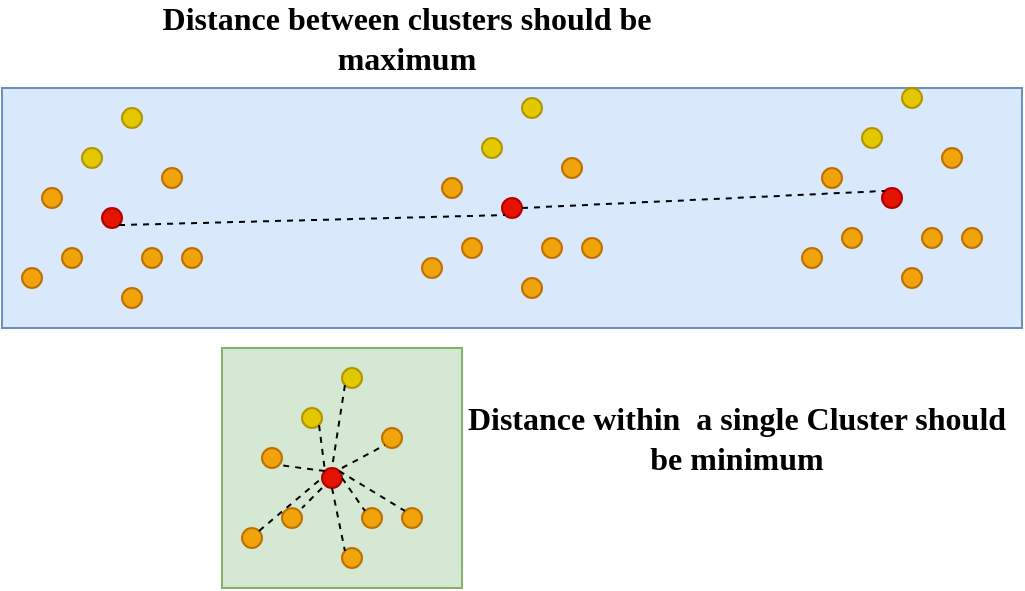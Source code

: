 <mxfile version="18.1.2" type="device"><diagram id="-7O9XF2Tz6D4TipUzBAE" name="Page-1"><mxGraphModel dx="868" dy="482" grid="1" gridSize="10" guides="1" tooltips="1" connect="1" arrows="1" fold="1" page="1" pageScale="1" pageWidth="1100" pageHeight="850" math="0" shadow="0"><root><mxCell id="0"/><mxCell id="1" parent="0"/><mxCell id="x-16egdMvaQCJP4dbQC5-149" value="" style="rounded=0;whiteSpace=wrap;html=1;fillColor=#d5e8d4;strokeColor=#82b366;" vertex="1" parent="1"><mxGeometry x="240" y="300" width="120" height="120" as="geometry"/></mxCell><mxCell id="x-16egdMvaQCJP4dbQC5-148" value="" style="rounded=0;whiteSpace=wrap;html=1;fillColor=#dae8fc;strokeColor=#6c8ebf;" vertex="1" parent="1"><mxGeometry x="130" y="170" width="510" height="120" as="geometry"/></mxCell><mxCell id="x-16egdMvaQCJP4dbQC5-2" value="" style="ellipse;whiteSpace=wrap;html=1;aspect=fixed;fillColor=#e51400;strokeColor=#B20000;fontColor=#ffffff;" vertex="1" parent="1"><mxGeometry x="180" y="230" width="10" height="10" as="geometry"/></mxCell><mxCell id="x-16egdMvaQCJP4dbQC5-3" value="" style="ellipse;whiteSpace=wrap;html=1;aspect=fixed;fillColor=#f0a30a;fontColor=#000000;strokeColor=#BD7000;" vertex="1" parent="1"><mxGeometry x="210" y="210" width="10" height="10" as="geometry"/></mxCell><mxCell id="x-16egdMvaQCJP4dbQC5-4" value="" style="ellipse;whiteSpace=wrap;html=1;aspect=fixed;fillColor=#f0a30a;fontColor=#000000;strokeColor=#BD7000;" vertex="1" parent="1"><mxGeometry x="160" y="250" width="10" height="10" as="geometry"/></mxCell><mxCell id="x-16egdMvaQCJP4dbQC5-5" value="" style="ellipse;whiteSpace=wrap;html=1;aspect=fixed;fillColor=#e3c800;fontColor=#000000;strokeColor=#B09500;" vertex="1" parent="1"><mxGeometry x="170" y="200" width="10" height="10" as="geometry"/></mxCell><mxCell id="x-16egdMvaQCJP4dbQC5-6" value="" style="ellipse;whiteSpace=wrap;html=1;aspect=fixed;fillColor=#f0a30a;fontColor=#000000;strokeColor=#BD7000;" vertex="1" parent="1"><mxGeometry x="200" y="250" width="10" height="10" as="geometry"/></mxCell><mxCell id="x-16egdMvaQCJP4dbQC5-7" value="" style="ellipse;whiteSpace=wrap;html=1;aspect=fixed;fillColor=#f0a30a;fontColor=#000000;strokeColor=#BD7000;" vertex="1" parent="1"><mxGeometry x="190" y="270" width="10" height="10" as="geometry"/></mxCell><mxCell id="x-16egdMvaQCJP4dbQC5-8" value="" style="ellipse;whiteSpace=wrap;html=1;aspect=fixed;fillColor=#f0a30a;fontColor=#000000;strokeColor=#BD7000;" vertex="1" parent="1"><mxGeometry x="220" y="250" width="10" height="10" as="geometry"/></mxCell><mxCell id="x-16egdMvaQCJP4dbQC5-9" value="" style="ellipse;whiteSpace=wrap;html=1;aspect=fixed;fillColor=#e3c800;fontColor=#000000;strokeColor=#B09500;" vertex="1" parent="1"><mxGeometry x="190" y="180" width="10" height="10" as="geometry"/></mxCell><mxCell id="x-16egdMvaQCJP4dbQC5-10" value="" style="ellipse;whiteSpace=wrap;html=1;aspect=fixed;fillColor=#f0a30a;fontColor=#000000;strokeColor=#BD7000;" vertex="1" parent="1"><mxGeometry x="150" y="220" width="10" height="10" as="geometry"/></mxCell><mxCell id="x-16egdMvaQCJP4dbQC5-12" value="" style="ellipse;whiteSpace=wrap;html=1;aspect=fixed;fillColor=#f0a30a;fontColor=#000000;strokeColor=#BD7000;" vertex="1" parent="1"><mxGeometry x="140" y="260" width="10" height="10" as="geometry"/></mxCell><mxCell id="x-16egdMvaQCJP4dbQC5-33" value="" style="ellipse;whiteSpace=wrap;html=1;aspect=fixed;fillColor=#e51400;strokeColor=#B20000;fontColor=#ffffff;" vertex="1" parent="1"><mxGeometry x="380" y="225" width="10" height="10" as="geometry"/></mxCell><mxCell id="x-16egdMvaQCJP4dbQC5-34" value="" style="ellipse;whiteSpace=wrap;html=1;aspect=fixed;fillColor=#f0a30a;fontColor=#000000;strokeColor=#BD7000;" vertex="1" parent="1"><mxGeometry x="410" y="205" width="10" height="10" as="geometry"/></mxCell><mxCell id="x-16egdMvaQCJP4dbQC5-35" value="" style="ellipse;whiteSpace=wrap;html=1;aspect=fixed;fillColor=#f0a30a;fontColor=#000000;strokeColor=#BD7000;" vertex="1" parent="1"><mxGeometry x="360" y="245" width="10" height="10" as="geometry"/></mxCell><mxCell id="x-16egdMvaQCJP4dbQC5-36" value="" style="ellipse;whiteSpace=wrap;html=1;aspect=fixed;fillColor=#e3c800;fontColor=#000000;strokeColor=#B09500;" vertex="1" parent="1"><mxGeometry x="370" y="195" width="10" height="10" as="geometry"/></mxCell><mxCell id="x-16egdMvaQCJP4dbQC5-37" value="" style="ellipse;whiteSpace=wrap;html=1;aspect=fixed;fillColor=#f0a30a;fontColor=#000000;strokeColor=#BD7000;" vertex="1" parent="1"><mxGeometry x="400" y="245" width="10" height="10" as="geometry"/></mxCell><mxCell id="x-16egdMvaQCJP4dbQC5-38" value="" style="ellipse;whiteSpace=wrap;html=1;aspect=fixed;fillColor=#f0a30a;fontColor=#000000;strokeColor=#BD7000;" vertex="1" parent="1"><mxGeometry x="390" y="265" width="10" height="10" as="geometry"/></mxCell><mxCell id="x-16egdMvaQCJP4dbQC5-39" value="" style="ellipse;whiteSpace=wrap;html=1;aspect=fixed;fillColor=#f0a30a;fontColor=#000000;strokeColor=#BD7000;" vertex="1" parent="1"><mxGeometry x="420" y="245" width="10" height="10" as="geometry"/></mxCell><mxCell id="x-16egdMvaQCJP4dbQC5-40" value="" style="ellipse;whiteSpace=wrap;html=1;aspect=fixed;fillColor=#e3c800;fontColor=#000000;strokeColor=#B09500;" vertex="1" parent="1"><mxGeometry x="390" y="175" width="10" height="10" as="geometry"/></mxCell><mxCell id="x-16egdMvaQCJP4dbQC5-41" value="" style="ellipse;whiteSpace=wrap;html=1;aspect=fixed;fillColor=#f0a30a;fontColor=#000000;strokeColor=#BD7000;" vertex="1" parent="1"><mxGeometry x="350" y="215" width="10" height="10" as="geometry"/></mxCell><mxCell id="x-16egdMvaQCJP4dbQC5-42" value="" style="ellipse;whiteSpace=wrap;html=1;aspect=fixed;fillColor=#f0a30a;fontColor=#000000;strokeColor=#BD7000;" vertex="1" parent="1"><mxGeometry x="340" y="255" width="10" height="10" as="geometry"/></mxCell><mxCell id="x-16egdMvaQCJP4dbQC5-43" value="" style="ellipse;whiteSpace=wrap;html=1;aspect=fixed;fillColor=#e51400;strokeColor=#B20000;fontColor=#ffffff;" vertex="1" parent="1"><mxGeometry x="570" y="220" width="10" height="10" as="geometry"/></mxCell><mxCell id="x-16egdMvaQCJP4dbQC5-44" value="" style="ellipse;whiteSpace=wrap;html=1;aspect=fixed;fillColor=#f0a30a;fontColor=#000000;strokeColor=#BD7000;" vertex="1" parent="1"><mxGeometry x="600" y="200" width="10" height="10" as="geometry"/></mxCell><mxCell id="x-16egdMvaQCJP4dbQC5-45" value="" style="ellipse;whiteSpace=wrap;html=1;aspect=fixed;fillColor=#f0a30a;fontColor=#000000;strokeColor=#BD7000;" vertex="1" parent="1"><mxGeometry x="550" y="240" width="10" height="10" as="geometry"/></mxCell><mxCell id="x-16egdMvaQCJP4dbQC5-46" value="" style="ellipse;whiteSpace=wrap;html=1;aspect=fixed;fillColor=#e3c800;fontColor=#000000;strokeColor=#B09500;" vertex="1" parent="1"><mxGeometry x="560" y="190" width="10" height="10" as="geometry"/></mxCell><mxCell id="x-16egdMvaQCJP4dbQC5-47" value="" style="ellipse;whiteSpace=wrap;html=1;aspect=fixed;fillColor=#f0a30a;fontColor=#000000;strokeColor=#BD7000;" vertex="1" parent="1"><mxGeometry x="590" y="240" width="10" height="10" as="geometry"/></mxCell><mxCell id="x-16egdMvaQCJP4dbQC5-48" value="" style="ellipse;whiteSpace=wrap;html=1;aspect=fixed;fillColor=#f0a30a;fontColor=#000000;strokeColor=#BD7000;" vertex="1" parent="1"><mxGeometry x="580" y="260" width="10" height="10" as="geometry"/></mxCell><mxCell id="x-16egdMvaQCJP4dbQC5-49" value="" style="ellipse;whiteSpace=wrap;html=1;aspect=fixed;fillColor=#f0a30a;fontColor=#000000;strokeColor=#BD7000;" vertex="1" parent="1"><mxGeometry x="610" y="240" width="10" height="10" as="geometry"/></mxCell><mxCell id="x-16egdMvaQCJP4dbQC5-50" value="" style="ellipse;whiteSpace=wrap;html=1;aspect=fixed;fillColor=#e3c800;fontColor=#000000;strokeColor=#B09500;" vertex="1" parent="1"><mxGeometry x="580" y="170" width="10" height="10" as="geometry"/></mxCell><mxCell id="x-16egdMvaQCJP4dbQC5-51" value="" style="ellipse;whiteSpace=wrap;html=1;aspect=fixed;fillColor=#f0a30a;fontColor=#000000;strokeColor=#BD7000;" vertex="1" parent="1"><mxGeometry x="540" y="210" width="10" height="10" as="geometry"/></mxCell><mxCell id="x-16egdMvaQCJP4dbQC5-52" value="" style="ellipse;whiteSpace=wrap;html=1;aspect=fixed;fillColor=#f0a30a;fontColor=#000000;strokeColor=#BD7000;" vertex="1" parent="1"><mxGeometry x="530" y="250" width="10" height="10" as="geometry"/></mxCell><mxCell id="x-16egdMvaQCJP4dbQC5-124" value="" style="endArrow=none;dashed=1;html=1;rounded=0;exitX=1;exitY=1;exitDx=0;exitDy=0;entryX=0;entryY=1;entryDx=0;entryDy=0;" edge="1" parent="1" source="x-16egdMvaQCJP4dbQC5-2" target="x-16egdMvaQCJP4dbQC5-33"><mxGeometry width="50" height="50" relative="1" as="geometry"><mxPoint x="350" y="290" as="sourcePoint"/><mxPoint x="400" y="240" as="targetPoint"/></mxGeometry></mxCell><mxCell id="x-16egdMvaQCJP4dbQC5-125" value="" style="endArrow=none;dashed=1;html=1;rounded=0;entryX=0;entryY=0;entryDx=0;entryDy=0;exitX=1;exitY=0.5;exitDx=0;exitDy=0;" edge="1" parent="1" source="x-16egdMvaQCJP4dbQC5-33" target="x-16egdMvaQCJP4dbQC5-43"><mxGeometry width="50" height="50" relative="1" as="geometry"><mxPoint x="350" y="290" as="sourcePoint"/><mxPoint x="400" y="240" as="targetPoint"/></mxGeometry></mxCell><mxCell id="x-16egdMvaQCJP4dbQC5-126" value="" style="ellipse;whiteSpace=wrap;html=1;aspect=fixed;fillColor=#e51400;strokeColor=#B20000;fontColor=#ffffff;" vertex="1" parent="1"><mxGeometry x="290" y="360" width="10" height="10" as="geometry"/></mxCell><mxCell id="x-16egdMvaQCJP4dbQC5-127" value="" style="ellipse;whiteSpace=wrap;html=1;aspect=fixed;fillColor=#f0a30a;fontColor=#000000;strokeColor=#BD7000;" vertex="1" parent="1"><mxGeometry x="320" y="340" width="10" height="10" as="geometry"/></mxCell><mxCell id="x-16egdMvaQCJP4dbQC5-128" value="" style="ellipse;whiteSpace=wrap;html=1;aspect=fixed;fillColor=#f0a30a;fontColor=#000000;strokeColor=#BD7000;" vertex="1" parent="1"><mxGeometry x="270" y="380" width="10" height="10" as="geometry"/></mxCell><mxCell id="x-16egdMvaQCJP4dbQC5-129" value="" style="ellipse;whiteSpace=wrap;html=1;aspect=fixed;fillColor=#e3c800;fontColor=#000000;strokeColor=#B09500;" vertex="1" parent="1"><mxGeometry x="280" y="330" width="10" height="10" as="geometry"/></mxCell><mxCell id="x-16egdMvaQCJP4dbQC5-130" value="" style="ellipse;whiteSpace=wrap;html=1;aspect=fixed;fillColor=#f0a30a;fontColor=#000000;strokeColor=#BD7000;" vertex="1" parent="1"><mxGeometry x="310" y="380" width="10" height="10" as="geometry"/></mxCell><mxCell id="x-16egdMvaQCJP4dbQC5-131" value="" style="ellipse;whiteSpace=wrap;html=1;aspect=fixed;fillColor=#f0a30a;fontColor=#000000;strokeColor=#BD7000;" vertex="1" parent="1"><mxGeometry x="300" y="400" width="10" height="10" as="geometry"/></mxCell><mxCell id="x-16egdMvaQCJP4dbQC5-132" value="" style="ellipse;whiteSpace=wrap;html=1;aspect=fixed;fillColor=#f0a30a;fontColor=#000000;strokeColor=#BD7000;" vertex="1" parent="1"><mxGeometry x="330" y="380" width="10" height="10" as="geometry"/></mxCell><mxCell id="x-16egdMvaQCJP4dbQC5-133" value="" style="ellipse;whiteSpace=wrap;html=1;aspect=fixed;fillColor=#e3c800;fontColor=#000000;strokeColor=#B09500;" vertex="1" parent="1"><mxGeometry x="300" y="310" width="10" height="10" as="geometry"/></mxCell><mxCell id="x-16egdMvaQCJP4dbQC5-134" value="" style="ellipse;whiteSpace=wrap;html=1;aspect=fixed;fillColor=#f0a30a;fontColor=#000000;strokeColor=#BD7000;" vertex="1" parent="1"><mxGeometry x="260" y="350" width="10" height="10" as="geometry"/></mxCell><mxCell id="x-16egdMvaQCJP4dbQC5-135" value="" style="ellipse;whiteSpace=wrap;html=1;aspect=fixed;fillColor=#f0a30a;fontColor=#000000;strokeColor=#BD7000;" vertex="1" parent="1"><mxGeometry x="250" y="390" width="10" height="10" as="geometry"/></mxCell><mxCell id="x-16egdMvaQCJP4dbQC5-137" value="" style="endArrow=none;dashed=1;html=1;rounded=0;entryX=0;entryY=1;entryDx=0;entryDy=0;" edge="1" parent="1" target="x-16egdMvaQCJP4dbQC5-127"><mxGeometry width="50" height="50" relative="1" as="geometry"><mxPoint x="300" y="360" as="sourcePoint"/><mxPoint x="340" y="320" as="targetPoint"/></mxGeometry></mxCell><mxCell id="x-16egdMvaQCJP4dbQC5-139" value="" style="endArrow=none;dashed=1;html=1;rounded=0;entryX=0;entryY=0;entryDx=0;entryDy=0;exitX=1;exitY=0.5;exitDx=0;exitDy=0;" edge="1" parent="1" source="x-16egdMvaQCJP4dbQC5-126" target="x-16egdMvaQCJP4dbQC5-130"><mxGeometry width="50" height="50" relative="1" as="geometry"><mxPoint x="310" y="370" as="sourcePoint"/><mxPoint x="331.464" y="358.536" as="targetPoint"/></mxGeometry></mxCell><mxCell id="x-16egdMvaQCJP4dbQC5-140" value="" style="endArrow=none;dashed=1;html=1;rounded=0;entryX=0;entryY=0;entryDx=0;entryDy=0;exitX=1;exitY=1;exitDx=0;exitDy=0;" edge="1" parent="1" source="x-16egdMvaQCJP4dbQC5-129" target="x-16egdMvaQCJP4dbQC5-126"><mxGeometry width="50" height="50" relative="1" as="geometry"><mxPoint x="280" y="340" as="sourcePoint"/><mxPoint x="330" y="290" as="targetPoint"/></mxGeometry></mxCell><mxCell id="x-16egdMvaQCJP4dbQC5-141" value="" style="endArrow=none;dashed=1;html=1;rounded=0;entryX=0;entryY=0;entryDx=0;entryDy=0;exitX=1;exitY=0;exitDx=0;exitDy=0;" edge="1" parent="1" source="x-16egdMvaQCJP4dbQC5-126" target="x-16egdMvaQCJP4dbQC5-132"><mxGeometry width="50" height="50" relative="1" as="geometry"><mxPoint x="300" y="370" as="sourcePoint"/><mxPoint x="331.464" y="358.536" as="targetPoint"/></mxGeometry></mxCell><mxCell id="x-16egdMvaQCJP4dbQC5-142" value="" style="endArrow=none;dashed=1;html=1;rounded=0;exitX=0;exitY=1;exitDx=0;exitDy=0;" edge="1" parent="1" source="x-16egdMvaQCJP4dbQC5-133"><mxGeometry width="50" height="50" relative="1" as="geometry"><mxPoint x="299.996" y="310.004" as="sourcePoint"/><mxPoint x="295" y="360" as="targetPoint"/></mxGeometry></mxCell><mxCell id="x-16egdMvaQCJP4dbQC5-143" value="" style="endArrow=none;dashed=1;html=1;rounded=0;" edge="1" parent="1"><mxGeometry width="50" height="50" relative="1" as="geometry"><mxPoint x="290" y="370" as="sourcePoint"/><mxPoint x="280" y="380" as="targetPoint"/></mxGeometry></mxCell><mxCell id="x-16egdMvaQCJP4dbQC5-144" value="" style="endArrow=none;dashed=1;html=1;rounded=0;entryX=0;entryY=0;entryDx=0;entryDy=0;exitX=0.5;exitY=1;exitDx=0;exitDy=0;" edge="1" parent="1" source="x-16egdMvaQCJP4dbQC5-126" target="x-16egdMvaQCJP4dbQC5-131"><mxGeometry width="50" height="50" relative="1" as="geometry"><mxPoint x="300" y="380" as="sourcePoint"/><mxPoint x="290" y="390" as="targetPoint"/></mxGeometry></mxCell><mxCell id="x-16egdMvaQCJP4dbQC5-145" value="" style="endArrow=none;dashed=1;html=1;rounded=0;exitX=0;exitY=0;exitDx=0;exitDy=0;entryX=1;entryY=1;entryDx=0;entryDy=0;" edge="1" parent="1" source="x-16egdMvaQCJP4dbQC5-126" target="x-16egdMvaQCJP4dbQC5-134"><mxGeometry width="50" height="50" relative="1" as="geometry"><mxPoint x="210" y="400" as="sourcePoint"/><mxPoint x="260" y="350" as="targetPoint"/></mxGeometry></mxCell><mxCell id="x-16egdMvaQCJP4dbQC5-147" value="" style="endArrow=none;dashed=1;html=1;rounded=0;exitX=1;exitY=0;exitDx=0;exitDy=0;entryX=0;entryY=0.5;entryDx=0;entryDy=0;" edge="1" parent="1" source="x-16egdMvaQCJP4dbQC5-135" target="x-16egdMvaQCJP4dbQC5-126"><mxGeometry width="50" height="50" relative="1" as="geometry"><mxPoint x="320" y="420" as="sourcePoint"/><mxPoint x="370" y="370" as="targetPoint"/></mxGeometry></mxCell><mxCell id="x-16egdMvaQCJP4dbQC5-150" value="Distance between clusters should be maximum" style="text;html=1;strokeColor=none;fillColor=none;align=center;verticalAlign=middle;whiteSpace=wrap;rounded=0;fontSize=16;fontStyle=1;fontFamily=Times New Roman;" vertex="1" parent="1"><mxGeometry x="195" y="130" width="275" height="30" as="geometry"/></mxCell><mxCell id="x-16egdMvaQCJP4dbQC5-151" value="Distance within&amp;nbsp; a single Cluster should be minimum" style="text;html=1;strokeColor=none;fillColor=none;align=center;verticalAlign=middle;whiteSpace=wrap;rounded=0;fontSize=16;fontFamily=Times New Roman;fontStyle=1" vertex="1" parent="1"><mxGeometry x="360" y="330" width="275" height="30" as="geometry"/></mxCell></root></mxGraphModel></diagram></mxfile>